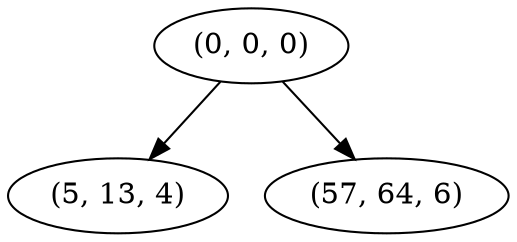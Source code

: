 digraph tree {
    "(0, 0, 0)";
    "(5, 13, 4)";
    "(57, 64, 6)";
    "(0, 0, 0)" -> "(5, 13, 4)";
    "(0, 0, 0)" -> "(57, 64, 6)";
}
